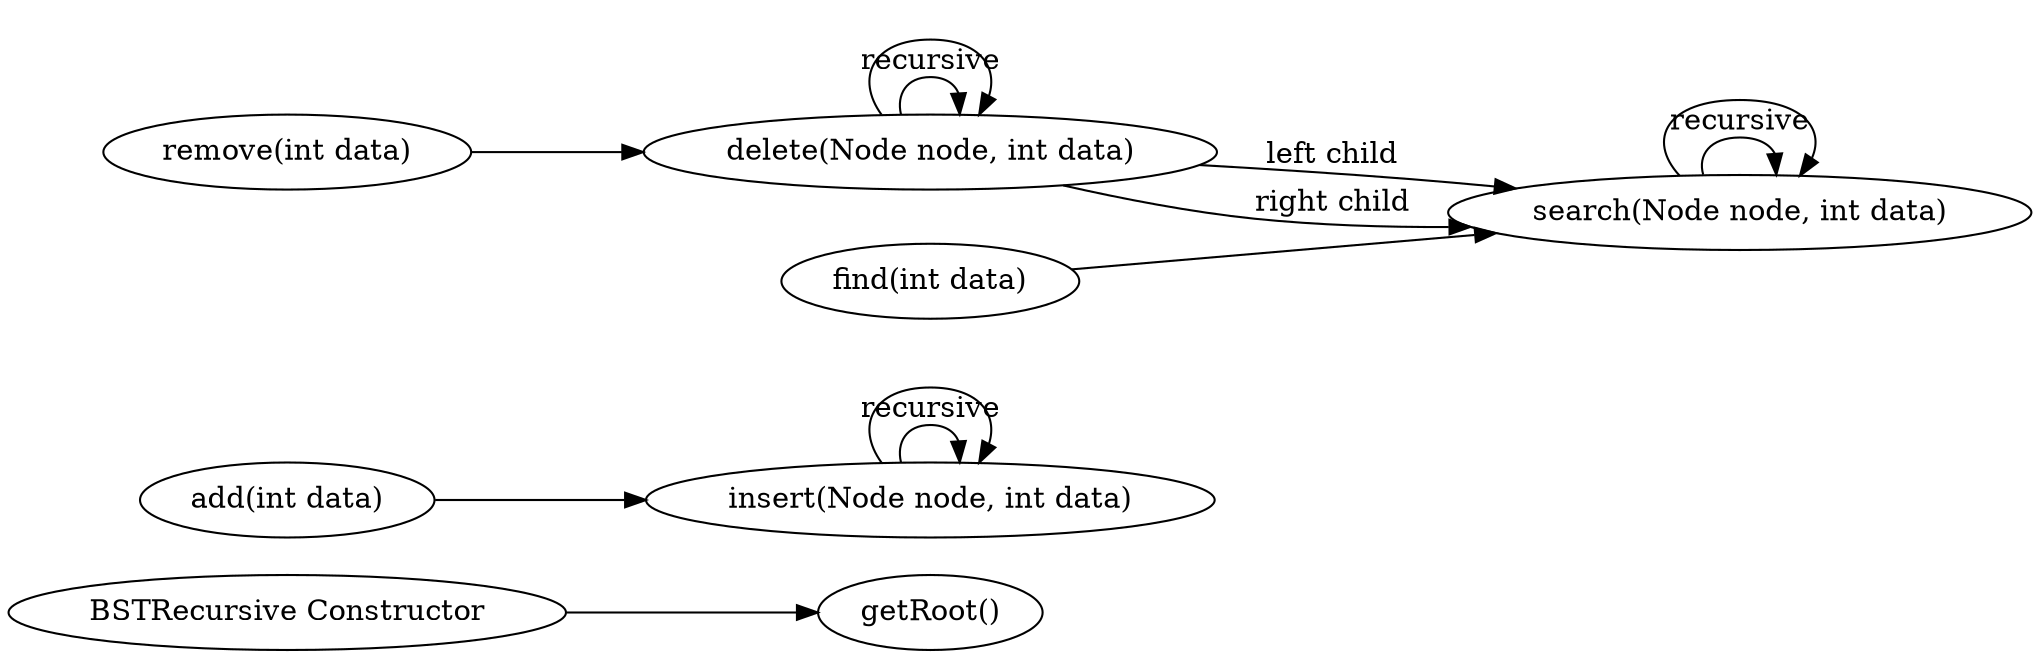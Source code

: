 digraph BSTRecursive_CallGraph {
    rankdir=LR;
    
    // Nodes for all methods
    "BSTRecursive()" [label="BSTRecursive Constructor"];
    "add(int data)" [label="add(int data)"];
    "remove(int data)" [label="remove(int data)"];
    "find(int data)" [label="find(int data)"];
    "getRoot()" [label="getRoot()"];
    "insert(Node node, int data)" [label="insert(Node node, int data)"];
    "delete(Node node, int data)" [label="delete(Node node, int data)"];
    "search(Node node, int data)" [label="search(Node node, int data)"];
    
    // Call edges
    "BSTRecursive()" -> "getRoot()";
    "add(int data)" -> "insert(Node node, int data)";
    "remove(int data)" -> "delete(Node node, int data)";
    "find(int data)" -> "search(Node node, int data)";
    
    "delete(Node node, int data)" -> "delete(Node node, int data)" [label="recursive"];
    "delete(Node node, int data)" -> "search(Node node, int data)" [label="left child"];
    "delete(Node node, int data)" -> "search(Node node, int data)" [label="right child"];
    
    "insert(Node node, int data)" -> "insert(Node node, int data)" [label="recursive"];
    
    "search(Node node, int data)" -> "search(Node node, int data)" [label="recursive"];
    
    // Loops for recursive calls
    "delete(Node node, int data)" -> "delete(Node node, int data)";
    "insert(Node node, int data)" -> "insert(Node node, int data)";
    "search(Node node, int data)" -> "search(Node node, int data)";
}


